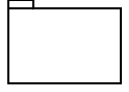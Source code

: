 graph G {
	graph [bb="0,0,54,36"];
	node [label="\N"];
	a	 [height=0.5,
		label="",
		pos="27,18",
		shape=tab,
		width=0.75];
}
